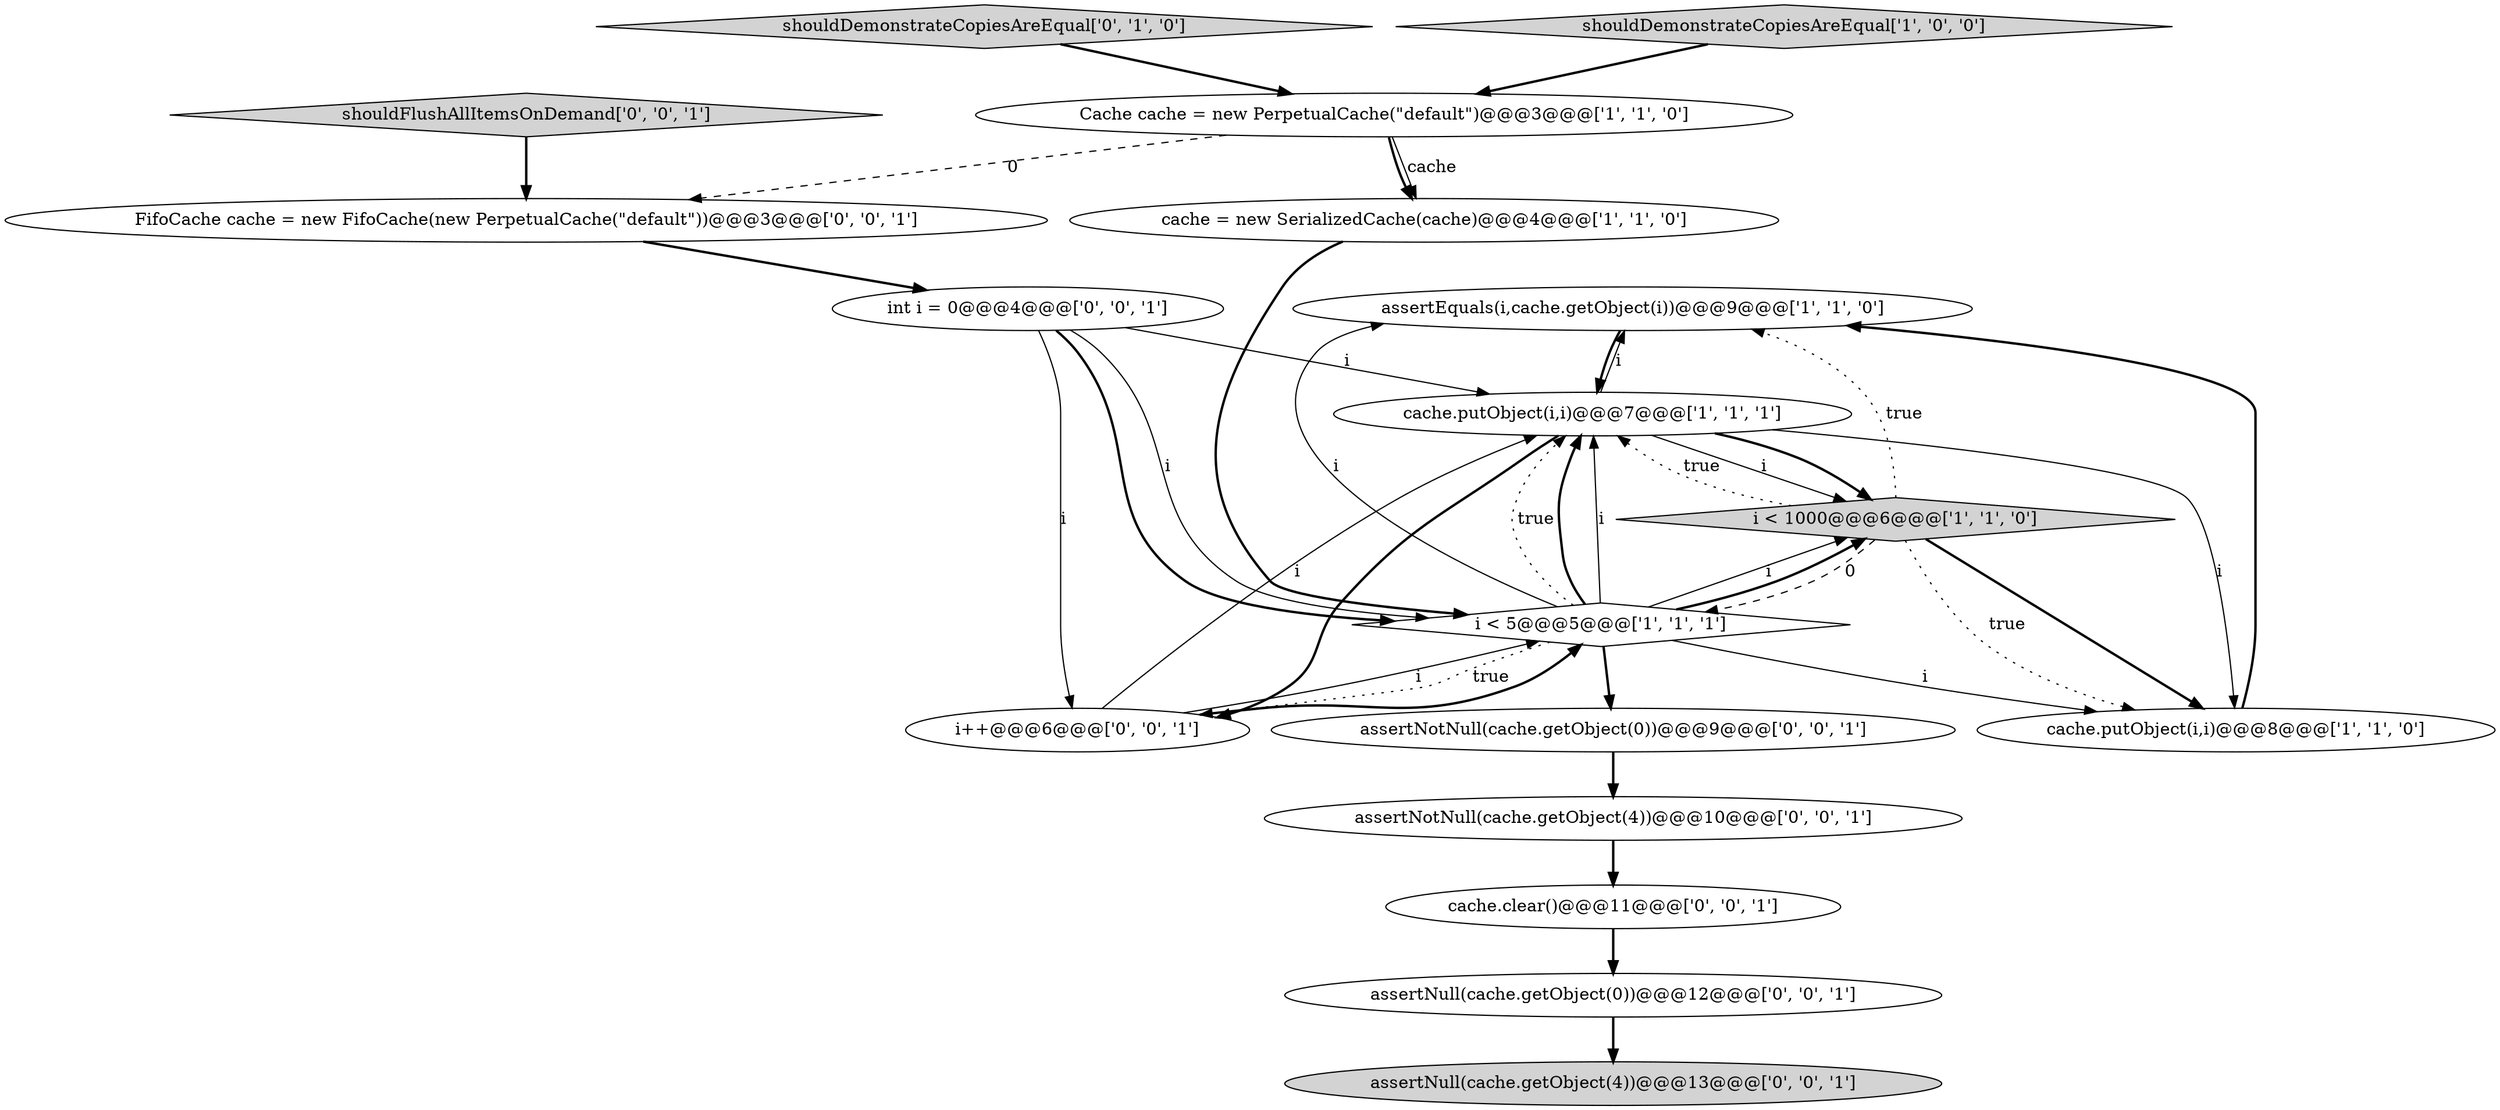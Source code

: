 digraph {
5 [style = filled, label = "assertEquals(i,cache.getObject(i))@@@9@@@['1', '1', '0']", fillcolor = white, shape = ellipse image = "AAA0AAABBB1BBB"];
8 [style = filled, label = "shouldDemonstrateCopiesAreEqual['0', '1', '0']", fillcolor = lightgray, shape = diamond image = "AAA0AAABBB2BBB"];
0 [style = filled, label = "cache = new SerializedCache(cache)@@@4@@@['1', '1', '0']", fillcolor = white, shape = ellipse image = "AAA0AAABBB1BBB"];
6 [style = filled, label = "i < 5@@@5@@@['1', '1', '1']", fillcolor = white, shape = diamond image = "AAA0AAABBB1BBB"];
9 [style = filled, label = "shouldFlushAllItemsOnDemand['0', '0', '1']", fillcolor = lightgray, shape = diamond image = "AAA0AAABBB3BBB"];
10 [style = filled, label = "cache.clear()@@@11@@@['0', '0', '1']", fillcolor = white, shape = ellipse image = "AAA0AAABBB3BBB"];
1 [style = filled, label = "i < 1000@@@6@@@['1', '1', '0']", fillcolor = lightgray, shape = diamond image = "AAA0AAABBB1BBB"];
11 [style = filled, label = "FifoCache cache = new FifoCache(new PerpetualCache(\"default\"))@@@3@@@['0', '0', '1']", fillcolor = white, shape = ellipse image = "AAA0AAABBB3BBB"];
14 [style = filled, label = "assertNotNull(cache.getObject(0))@@@9@@@['0', '0', '1']", fillcolor = white, shape = ellipse image = "AAA0AAABBB3BBB"];
16 [style = filled, label = "assertNull(cache.getObject(0))@@@12@@@['0', '0', '1']", fillcolor = white, shape = ellipse image = "AAA0AAABBB3BBB"];
12 [style = filled, label = "i++@@@6@@@['0', '0', '1']", fillcolor = white, shape = ellipse image = "AAA0AAABBB3BBB"];
2 [style = filled, label = "shouldDemonstrateCopiesAreEqual['1', '0', '0']", fillcolor = lightgray, shape = diamond image = "AAA0AAABBB1BBB"];
3 [style = filled, label = "cache.putObject(i,i)@@@7@@@['1', '1', '1']", fillcolor = white, shape = ellipse image = "AAA0AAABBB1BBB"];
13 [style = filled, label = "int i = 0@@@4@@@['0', '0', '1']", fillcolor = white, shape = ellipse image = "AAA0AAABBB3BBB"];
17 [style = filled, label = "assertNull(cache.getObject(4))@@@13@@@['0', '0', '1']", fillcolor = lightgray, shape = ellipse image = "AAA0AAABBB3BBB"];
15 [style = filled, label = "assertNotNull(cache.getObject(4))@@@10@@@['0', '0', '1']", fillcolor = white, shape = ellipse image = "AAA0AAABBB3BBB"];
4 [style = filled, label = "cache.putObject(i,i)@@@8@@@['1', '1', '0']", fillcolor = white, shape = ellipse image = "AAA0AAABBB1BBB"];
7 [style = filled, label = "Cache cache = new PerpetualCache(\"default\")@@@3@@@['1', '1', '0']", fillcolor = white, shape = ellipse image = "AAA0AAABBB1BBB"];
6->1 [style = solid, label="i"];
5->3 [style = bold, label=""];
13->3 [style = solid, label="i"];
6->3 [style = bold, label=""];
1->4 [style = bold, label=""];
15->10 [style = bold, label=""];
6->4 [style = solid, label="i"];
9->11 [style = bold, label=""];
3->1 [style = bold, label=""];
3->5 [style = solid, label="i"];
0->6 [style = bold, label=""];
6->5 [style = solid, label="i"];
7->11 [style = dashed, label="0"];
3->1 [style = solid, label="i"];
7->0 [style = bold, label=""];
1->4 [style = dotted, label="true"];
16->17 [style = bold, label=""];
3->12 [style = bold, label=""];
12->6 [style = bold, label=""];
13->12 [style = solid, label="i"];
8->7 [style = bold, label=""];
3->4 [style = solid, label="i"];
1->3 [style = dotted, label="true"];
6->14 [style = bold, label=""];
12->6 [style = solid, label="i"];
6->1 [style = bold, label=""];
10->16 [style = bold, label=""];
1->6 [style = dashed, label="0"];
11->13 [style = bold, label=""];
14->15 [style = bold, label=""];
6->12 [style = dotted, label="true"];
2->7 [style = bold, label=""];
12->3 [style = solid, label="i"];
13->6 [style = bold, label=""];
6->3 [style = dotted, label="true"];
1->5 [style = dotted, label="true"];
4->5 [style = bold, label=""];
6->3 [style = solid, label="i"];
7->0 [style = solid, label="cache"];
13->6 [style = solid, label="i"];
}
